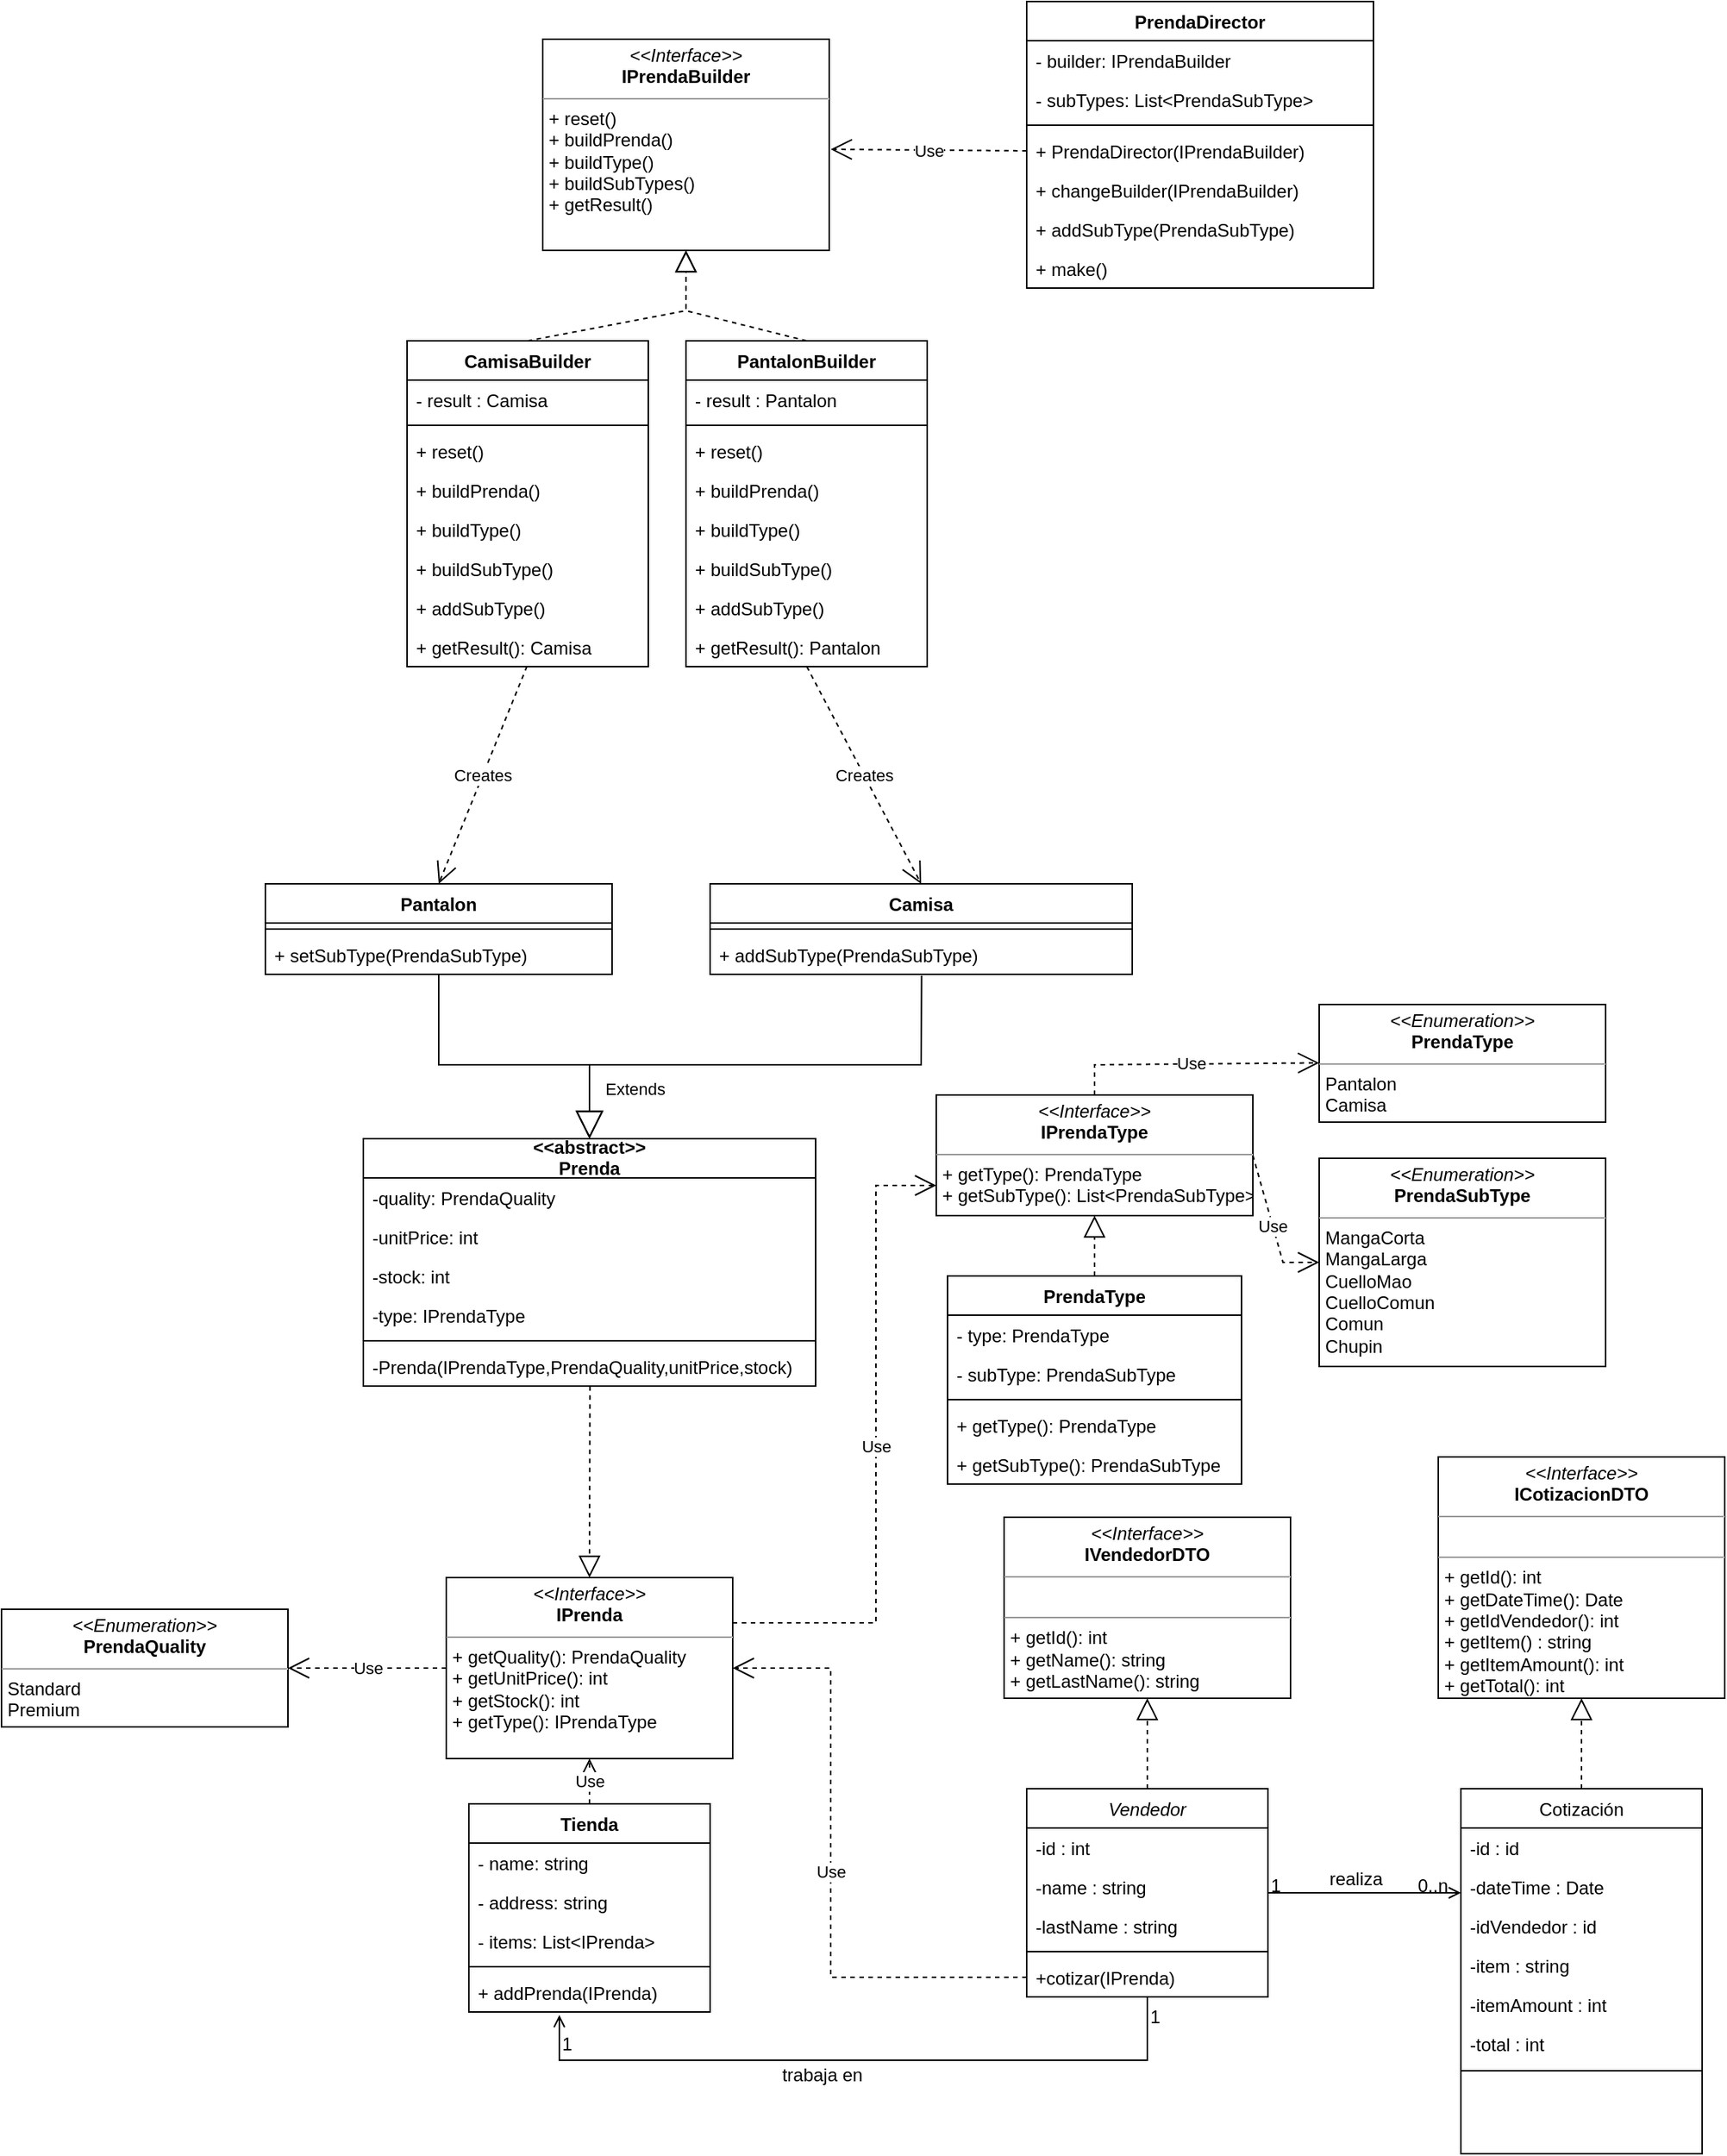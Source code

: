 <mxfile version="18.0.3" type="device"><diagram id="C5RBs43oDa-KdzZeNtuy" name="Page-1"><mxGraphModel dx="1808" dy="1655" grid="1" gridSize="10" guides="1" tooltips="1" connect="1" arrows="1" fold="1" page="1" pageScale="1" pageWidth="827" pageHeight="1169" math="0" shadow="0"><root><mxCell id="WIyWlLk6GJQsqaUBKTNV-0"/><mxCell id="WIyWlLk6GJQsqaUBKTNV-1" parent="WIyWlLk6GJQsqaUBKTNV-0"/><mxCell id="zkfFHV4jXpPFQw0GAbJ--0" value="Vendedor" style="swimlane;fontStyle=2;align=center;verticalAlign=top;childLayout=stackLayout;horizontal=1;startSize=26;horizontalStack=0;resizeParent=1;resizeLast=0;collapsible=1;marginBottom=0;rounded=0;shadow=0;strokeWidth=1;" parent="WIyWlLk6GJQsqaUBKTNV-1" vertex="1"><mxGeometry x="220" y="120" width="160" height="138" as="geometry"><mxRectangle x="230" y="140" width="160" height="26" as="alternateBounds"/></mxGeometry></mxCell><mxCell id="zkfFHV4jXpPFQw0GAbJ--3" value="-id : int" style="text;align=left;verticalAlign=top;spacingLeft=4;spacingRight=4;overflow=hidden;rotatable=0;points=[[0,0.5],[1,0.5]];portConstraint=eastwest;rounded=0;shadow=0;html=0;" parent="zkfFHV4jXpPFQw0GAbJ--0" vertex="1"><mxGeometry y="26" width="160" height="26" as="geometry"/></mxCell><mxCell id="zkfFHV4jXpPFQw0GAbJ--1" value="-name : string" style="text;align=left;verticalAlign=top;spacingLeft=4;spacingRight=4;overflow=hidden;rotatable=0;points=[[0,0.5],[1,0.5]];portConstraint=eastwest;" parent="zkfFHV4jXpPFQw0GAbJ--0" vertex="1"><mxGeometry y="52" width="160" height="26" as="geometry"/></mxCell><mxCell id="zkfFHV4jXpPFQw0GAbJ--2" value="-lastName : string" style="text;align=left;verticalAlign=top;spacingLeft=4;spacingRight=4;overflow=hidden;rotatable=0;points=[[0,0.5],[1,0.5]];portConstraint=eastwest;rounded=0;shadow=0;html=0;" parent="zkfFHV4jXpPFQw0GAbJ--0" vertex="1"><mxGeometry y="78" width="160" height="26" as="geometry"/></mxCell><mxCell id="zkfFHV4jXpPFQw0GAbJ--4" value="" style="line;html=1;strokeWidth=1;align=left;verticalAlign=middle;spacingTop=-1;spacingLeft=3;spacingRight=3;rotatable=0;labelPosition=right;points=[];portConstraint=eastwest;" parent="zkfFHV4jXpPFQw0GAbJ--0" vertex="1"><mxGeometry y="104" width="160" height="8" as="geometry"/></mxCell><mxCell id="zkfFHV4jXpPFQw0GAbJ--5" value="+cotizar(IPrenda)" style="text;align=left;verticalAlign=top;spacingLeft=4;spacingRight=4;overflow=hidden;rotatable=0;points=[[0,0.5],[1,0.5]];portConstraint=eastwest;" parent="zkfFHV4jXpPFQw0GAbJ--0" vertex="1"><mxGeometry y="112" width="160" height="26" as="geometry"/></mxCell><mxCell id="zkfFHV4jXpPFQw0GAbJ--17" value="Cotización" style="swimlane;fontStyle=0;align=center;verticalAlign=top;childLayout=stackLayout;horizontal=1;startSize=26;horizontalStack=0;resizeParent=1;resizeLast=0;collapsible=1;marginBottom=0;rounded=0;shadow=0;strokeWidth=1;" parent="WIyWlLk6GJQsqaUBKTNV-1" vertex="1"><mxGeometry x="508" y="120" width="160" height="242" as="geometry"><mxRectangle x="550" y="140" width="160" height="26" as="alternateBounds"/></mxGeometry></mxCell><mxCell id="zkfFHV4jXpPFQw0GAbJ--18" value="-id : id" style="text;align=left;verticalAlign=top;spacingLeft=4;spacingRight=4;overflow=hidden;rotatable=0;points=[[0,0.5],[1,0.5]];portConstraint=eastwest;" parent="zkfFHV4jXpPFQw0GAbJ--17" vertex="1"><mxGeometry y="26" width="160" height="26" as="geometry"/></mxCell><mxCell id="zkfFHV4jXpPFQw0GAbJ--19" value="-dateTime : Date" style="text;align=left;verticalAlign=top;spacingLeft=4;spacingRight=4;overflow=hidden;rotatable=0;points=[[0,0.5],[1,0.5]];portConstraint=eastwest;rounded=0;shadow=0;html=0;" parent="zkfFHV4jXpPFQw0GAbJ--17" vertex="1"><mxGeometry y="52" width="160" height="26" as="geometry"/></mxCell><mxCell id="zkfFHV4jXpPFQw0GAbJ--20" value="-idVendedor : id" style="text;align=left;verticalAlign=top;spacingLeft=4;spacingRight=4;overflow=hidden;rotatable=0;points=[[0,0.5],[1,0.5]];portConstraint=eastwest;rounded=0;shadow=0;html=0;" parent="zkfFHV4jXpPFQw0GAbJ--17" vertex="1"><mxGeometry y="78" width="160" height="26" as="geometry"/></mxCell><mxCell id="zkfFHV4jXpPFQw0GAbJ--21" value="-item : string" style="text;align=left;verticalAlign=top;spacingLeft=4;spacingRight=4;overflow=hidden;rotatable=0;points=[[0,0.5],[1,0.5]];portConstraint=eastwest;rounded=0;shadow=0;html=0;" parent="zkfFHV4jXpPFQw0GAbJ--17" vertex="1"><mxGeometry y="104" width="160" height="26" as="geometry"/></mxCell><mxCell id="zkfFHV4jXpPFQw0GAbJ--22" value="-itemAmount : int" style="text;align=left;verticalAlign=top;spacingLeft=4;spacingRight=4;overflow=hidden;rotatable=0;points=[[0,0.5],[1,0.5]];portConstraint=eastwest;rounded=0;shadow=0;html=0;" parent="zkfFHV4jXpPFQw0GAbJ--17" vertex="1"><mxGeometry y="130" width="160" height="26" as="geometry"/></mxCell><mxCell id="zkfFHV4jXpPFQw0GAbJ--24" value="-total : int" style="text;align=left;verticalAlign=top;spacingLeft=4;spacingRight=4;overflow=hidden;rotatable=0;points=[[0,0.5],[1,0.5]];portConstraint=eastwest;" parent="zkfFHV4jXpPFQw0GAbJ--17" vertex="1"><mxGeometry y="156" width="160" height="26" as="geometry"/></mxCell><mxCell id="zkfFHV4jXpPFQw0GAbJ--23" value="" style="line;html=1;strokeWidth=1;align=left;verticalAlign=middle;spacingTop=-1;spacingLeft=3;spacingRight=3;rotatable=0;labelPosition=right;points=[];portConstraint=eastwest;" parent="zkfFHV4jXpPFQw0GAbJ--17" vertex="1"><mxGeometry y="182" width="160" height="10" as="geometry"/></mxCell><mxCell id="zkfFHV4jXpPFQw0GAbJ--26" value="" style="endArrow=open;shadow=0;strokeWidth=1;rounded=0;endFill=1;edgeStyle=elbowEdgeStyle;elbow=vertical;" parent="WIyWlLk6GJQsqaUBKTNV-1" source="zkfFHV4jXpPFQw0GAbJ--0" target="zkfFHV4jXpPFQw0GAbJ--17" edge="1"><mxGeometry x="0.5" y="41" relative="1" as="geometry"><mxPoint x="380" y="192" as="sourcePoint"/><mxPoint x="540" y="192" as="targetPoint"/><mxPoint x="-40" y="32" as="offset"/></mxGeometry></mxCell><mxCell id="zkfFHV4jXpPFQw0GAbJ--27" value="1" style="resizable=0;align=left;verticalAlign=bottom;labelBackgroundColor=none;fontSize=12;" parent="zkfFHV4jXpPFQw0GAbJ--26" connectable="0" vertex="1"><mxGeometry x="-1" relative="1" as="geometry"><mxPoint y="4" as="offset"/></mxGeometry></mxCell><mxCell id="zkfFHV4jXpPFQw0GAbJ--28" value="0..n" style="resizable=0;align=right;verticalAlign=bottom;labelBackgroundColor=none;fontSize=12;" parent="zkfFHV4jXpPFQw0GAbJ--26" connectable="0" vertex="1"><mxGeometry x="1" relative="1" as="geometry"><mxPoint x="-7" y="4" as="offset"/></mxGeometry></mxCell><mxCell id="zkfFHV4jXpPFQw0GAbJ--29" value="realiza" style="text;html=1;resizable=0;points=[];;align=center;verticalAlign=middle;labelBackgroundColor=none;rounded=0;shadow=0;strokeWidth=1;fontSize=12;" parent="zkfFHV4jXpPFQw0GAbJ--26" vertex="1" connectable="0"><mxGeometry x="0.5" y="49" relative="1" as="geometry"><mxPoint x="-38" y="40" as="offset"/></mxGeometry></mxCell><mxCell id="am-VeJPphxXg2skzdedq-2" value="" style="endArrow=block;dashed=1;endFill=0;endSize=12;html=1;rounded=0;entryX=0.5;entryY=1;entryDx=0;entryDy=0;exitX=0.5;exitY=0;exitDx=0;exitDy=0;" edge="1" parent="WIyWlLk6GJQsqaUBKTNV-1" source="zkfFHV4jXpPFQw0GAbJ--0" target="am-VeJPphxXg2skzdedq-4"><mxGeometry width="160" relative="1" as="geometry"><mxPoint x="340" y="150" as="sourcePoint"/><mxPoint x="300" y="60" as="targetPoint"/></mxGeometry></mxCell><mxCell id="am-VeJPphxXg2skzdedq-3" value="" style="endArrow=block;dashed=1;endFill=0;endSize=12;html=1;rounded=0;exitX=0.5;exitY=0;exitDx=0;exitDy=0;entryX=0.5;entryY=1;entryDx=0;entryDy=0;" edge="1" parent="WIyWlLk6GJQsqaUBKTNV-1" source="zkfFHV4jXpPFQw0GAbJ--17" target="am-VeJPphxXg2skzdedq-5"><mxGeometry width="160" relative="1" as="geometry"><mxPoint x="587.71" y="120" as="sourcePoint"/><mxPoint x="588" y="60" as="targetPoint"/></mxGeometry></mxCell><mxCell id="am-VeJPphxXg2skzdedq-4" value="&lt;p style=&quot;margin:0px;margin-top:4px;text-align:center;&quot;&gt;&lt;i&gt;&amp;lt;&amp;lt;Interface&amp;gt;&amp;gt;&lt;/i&gt;&lt;br&gt;&lt;b&gt;IVendedorDTO&lt;/b&gt;&lt;/p&gt;&lt;hr size=&quot;1&quot;&gt;&lt;p style=&quot;margin:0px;margin-left:4px;&quot;&gt;&lt;br&gt;&lt;/p&gt;&lt;hr size=&quot;1&quot;&gt;&lt;p style=&quot;margin:0px;margin-left:4px;&quot;&gt;+ getId(): int&lt;/p&gt;&lt;p style=&quot;margin:0px;margin-left:4px;&quot;&gt;+ getName(): string&lt;/p&gt;&lt;p style=&quot;margin:0px;margin-left:4px;&quot;&gt;+ getLastName(): string&lt;/p&gt;" style="verticalAlign=top;align=left;overflow=fill;fontSize=12;fontFamily=Helvetica;html=1;" vertex="1" parent="WIyWlLk6GJQsqaUBKTNV-1"><mxGeometry x="205" y="-60" width="190" height="120" as="geometry"/></mxCell><mxCell id="am-VeJPphxXg2skzdedq-5" value="&lt;p style=&quot;margin:0px;margin-top:4px;text-align:center;&quot;&gt;&lt;i&gt;&amp;lt;&amp;lt;Interface&amp;gt;&amp;gt;&lt;/i&gt;&lt;br&gt;&lt;b&gt;ICotizacionDTO&lt;/b&gt;&lt;/p&gt;&lt;hr size=&quot;1&quot;&gt;&lt;p style=&quot;margin:0px;margin-left:4px;&quot;&gt;&lt;br&gt;&lt;/p&gt;&lt;hr size=&quot;1&quot;&gt;&lt;p style=&quot;margin:0px;margin-left:4px;&quot;&gt;+ getId(): int&lt;/p&gt;&lt;p style=&quot;margin:0px;margin-left:4px;&quot;&gt;+ getDateTime(): Date&lt;/p&gt;&lt;p style=&quot;margin:0px;margin-left:4px;&quot;&gt;+ getIdVendedor(): int&lt;/p&gt;&lt;p style=&quot;margin:0px;margin-left:4px;&quot;&gt;+ getItem() : string&lt;/p&gt;&lt;p style=&quot;margin:0px;margin-left:4px;&quot;&gt;+ getItemAmount(): int&lt;/p&gt;&lt;p style=&quot;margin:0px;margin-left:4px;&quot;&gt;+ getTotal(): int&lt;/p&gt;" style="verticalAlign=top;align=left;overflow=fill;fontSize=12;fontFamily=Helvetica;html=1;" vertex="1" parent="WIyWlLk6GJQsqaUBKTNV-1"><mxGeometry x="493" y="-100" width="190" height="160" as="geometry"/></mxCell><mxCell id="am-VeJPphxXg2skzdedq-8" value="" style="endArrow=open;shadow=0;strokeWidth=1;rounded=0;endFill=1;edgeStyle=elbowEdgeStyle;elbow=vertical;exitX=0.5;exitY=1;exitDx=0;exitDy=0;entryX=0.375;entryY=1.077;entryDx=0;entryDy=0;entryPerimeter=0;" edge="1" parent="WIyWlLk6GJQsqaUBKTNV-1" target="am-VeJPphxXg2skzdedq-155"><mxGeometry x="0.5" y="41" relative="1" as="geometry"><mxPoint x="300" y="258.0" as="sourcePoint"/><mxPoint x="-90" y="290" as="targetPoint"/><mxPoint x="-40" y="32" as="offset"/><Array as="points"><mxPoint x="-74" y="300"/><mxPoint x="-50" y="310"/><mxPoint x="140" y="290"/><mxPoint x="50" y="260"/><mxPoint x="160" y="280"/><mxPoint x="140" y="270"/><mxPoint x="70" y="185"/><mxPoint x="140" y="180"/></Array></mxGeometry></mxCell><mxCell id="am-VeJPphxXg2skzdedq-9" value="1" style="resizable=0;align=left;verticalAlign=bottom;labelBackgroundColor=none;fontSize=12;" connectable="0" vertex="1" parent="am-VeJPphxXg2skzdedq-8"><mxGeometry x="-1" relative="1" as="geometry"><mxPoint y="22" as="offset"/></mxGeometry></mxCell><mxCell id="am-VeJPphxXg2skzdedq-10" value="1" style="resizable=0;align=right;verticalAlign=bottom;labelBackgroundColor=none;fontSize=12;" connectable="0" vertex="1" parent="am-VeJPphxXg2skzdedq-8"><mxGeometry x="1" relative="1" as="geometry"><mxPoint x="10" y="28" as="offset"/></mxGeometry></mxCell><mxCell id="am-VeJPphxXg2skzdedq-11" value="trabaja en" style="text;html=1;resizable=0;points=[];;align=center;verticalAlign=middle;labelBackgroundColor=none;rounded=0;shadow=0;strokeWidth=1;fontSize=12;" vertex="1" connectable="0" parent="am-VeJPphxXg2skzdedq-8"><mxGeometry x="0.5" y="49" relative="1" as="geometry"><mxPoint x="88" y="-39" as="offset"/></mxGeometry></mxCell><mxCell id="am-VeJPphxXg2skzdedq-12" value="Use" style="endArrow=open;endSize=12;dashed=1;html=1;rounded=0;exitX=0.5;exitY=0;exitDx=0;exitDy=0;entryX=0.5;entryY=1;entryDx=0;entryDy=0;" edge="1" parent="WIyWlLk6GJQsqaUBKTNV-1" target="am-VeJPphxXg2skzdedq-24"><mxGeometry width="160" relative="1" as="geometry"><mxPoint x="-70" y="130" as="sourcePoint"/><mxPoint x="-70" y="40" as="targetPoint"/></mxGeometry></mxCell><mxCell id="am-VeJPphxXg2skzdedq-22" value="&lt;p style=&quot;margin:0px;margin-top:4px;text-align:center;&quot;&gt;&lt;i&gt;&amp;lt;&amp;lt;Enumeration&amp;gt;&amp;gt;&lt;/i&gt;&lt;br&gt;&lt;b&gt;PrendaQuality&lt;/b&gt;&lt;/p&gt;&lt;hr size=&quot;1&quot;&gt;&lt;p style=&quot;margin:0px;margin-left:4px;&quot;&gt;Standard&lt;/p&gt;&lt;p style=&quot;margin:0px;margin-left:4px;&quot;&gt;Premium&lt;/p&gt;" style="verticalAlign=top;align=left;overflow=fill;fontSize=12;fontFamily=Helvetica;html=1;" vertex="1" parent="WIyWlLk6GJQsqaUBKTNV-1"><mxGeometry x="-460" y="1" width="190" height="78" as="geometry"/></mxCell><mxCell id="am-VeJPphxXg2skzdedq-23" value="Use" style="endArrow=open;endSize=12;dashed=1;html=1;rounded=0;entryX=1;entryY=0.5;entryDx=0;entryDy=0;exitX=0;exitY=0.5;exitDx=0;exitDy=0;" edge="1" parent="WIyWlLk6GJQsqaUBKTNV-1" source="am-VeJPphxXg2skzdedq-24" target="am-VeJPphxXg2skzdedq-22"><mxGeometry width="160" relative="1" as="geometry"><mxPoint x="-310" y="100" as="sourcePoint"/><mxPoint x="-150" y="100" as="targetPoint"/></mxGeometry></mxCell><mxCell id="am-VeJPphxXg2skzdedq-24" value="&lt;p style=&quot;margin:0px;margin-top:4px;text-align:center;&quot;&gt;&lt;i&gt;&amp;lt;&amp;lt;Interface&amp;gt;&amp;gt;&lt;/i&gt;&lt;br&gt;&lt;b&gt;IPrenda&lt;/b&gt;&lt;/p&gt;&lt;hr size=&quot;1&quot;&gt;&lt;p style=&quot;margin:0px;margin-left:4px;&quot;&gt;&lt;/p&gt;&lt;p style=&quot;margin:0px;margin-left:4px;&quot;&gt;+ getQuality(): PrendaQuality&lt;/p&gt;&lt;p style=&quot;margin:0px;margin-left:4px;&quot;&gt;+ getUnitPrice(): int&lt;/p&gt;&lt;p style=&quot;margin:0px;margin-left:4px;&quot;&gt;+ getStock(): int&lt;/p&gt;&lt;p style=&quot;margin:0px;margin-left:4px;&quot;&gt;+ getType(): IPrendaType&lt;/p&gt;" style="verticalAlign=top;align=left;overflow=fill;fontSize=12;fontFamily=Helvetica;html=1;" vertex="1" parent="WIyWlLk6GJQsqaUBKTNV-1"><mxGeometry x="-165" y="-20" width="190" height="120" as="geometry"/></mxCell><mxCell id="am-VeJPphxXg2skzdedq-26" value="" style="endArrow=block;dashed=1;endFill=0;endSize=12;html=1;rounded=0;exitX=0.501;exitY=1.005;exitDx=0;exitDy=0;exitPerimeter=0;entryX=0.5;entryY=0;entryDx=0;entryDy=0;" edge="1" parent="WIyWlLk6GJQsqaUBKTNV-1" source="am-VeJPphxXg2skzdedq-64" target="am-VeJPphxXg2skzdedq-24"><mxGeometry width="160" relative="1" as="geometry"><mxPoint x="-69.58" y="-147" as="sourcePoint"/><mxPoint x="220" y="20" as="targetPoint"/></mxGeometry></mxCell><mxCell id="am-VeJPphxXg2skzdedq-29" value="Use" style="endArrow=open;endSize=12;dashed=1;html=1;rounded=0;entryX=0;entryY=0.75;entryDx=0;entryDy=0;exitX=1;exitY=0.25;exitDx=0;exitDy=0;" edge="1" parent="WIyWlLk6GJQsqaUBKTNV-1" source="am-VeJPphxXg2skzdedq-24" target="am-VeJPphxXg2skzdedq-30"><mxGeometry width="160" relative="1" as="geometry"><mxPoint x="1.12" y="-207.432" as="sourcePoint"/><mxPoint x="160" y="-180" as="targetPoint"/><Array as="points"><mxPoint x="120" y="10"/><mxPoint x="120" y="-280"/></Array></mxGeometry></mxCell><mxCell id="am-VeJPphxXg2skzdedq-30" value="&lt;p style=&quot;margin:0px;margin-top:4px;text-align:center;&quot;&gt;&lt;i&gt;&amp;lt;&amp;lt;Interface&amp;gt;&amp;gt;&lt;/i&gt;&lt;br&gt;&lt;b&gt;IPrendaType&lt;/b&gt;&lt;/p&gt;&lt;hr size=&quot;1&quot;&gt;&lt;p style=&quot;margin:0px;margin-left:4px;&quot;&gt;&lt;span style=&quot;background-color: initial;&quot;&gt;+ getType(): PrendaType&lt;/span&gt;&lt;br&gt;&lt;/p&gt;&lt;p style=&quot;margin:0px;margin-left:4px;&quot;&gt;+ getSubType(): List&amp;lt;PrendaSubType&amp;gt;&lt;/p&gt;" style="verticalAlign=top;align=left;overflow=fill;fontSize=12;fontFamily=Helvetica;html=1;" vertex="1" parent="WIyWlLk6GJQsqaUBKTNV-1"><mxGeometry x="160" y="-340" width="210" height="80" as="geometry"/></mxCell><mxCell id="am-VeJPphxXg2skzdedq-31" value="&lt;p style=&quot;margin:0px;margin-top:4px;text-align:center;&quot;&gt;&lt;i&gt;&amp;lt;&amp;lt;Enumeration&amp;gt;&amp;gt;&lt;/i&gt;&lt;br&gt;&lt;b&gt;PrendaType&lt;/b&gt;&lt;/p&gt;&lt;hr size=&quot;1&quot;&gt;&lt;p style=&quot;margin:0px;margin-left:4px;&quot;&gt;Pantalon&lt;/p&gt;&lt;p style=&quot;margin:0px;margin-left:4px;&quot;&gt;Camisa&lt;/p&gt;" style="verticalAlign=top;align=left;overflow=fill;fontSize=12;fontFamily=Helvetica;html=1;" vertex="1" parent="WIyWlLk6GJQsqaUBKTNV-1"><mxGeometry x="414" y="-400" width="190" height="78" as="geometry"/></mxCell><mxCell id="am-VeJPphxXg2skzdedq-32" value="&lt;p style=&quot;margin:0px;margin-top:4px;text-align:center;&quot;&gt;&lt;i&gt;&amp;lt;&amp;lt;Enumeration&amp;gt;&amp;gt;&lt;/i&gt;&lt;br&gt;&lt;b&gt;PrendaSubType&lt;/b&gt;&lt;/p&gt;&lt;hr size=&quot;1&quot;&gt;&lt;p style=&quot;margin:0px;margin-left:4px;&quot;&gt;MangaCorta&lt;/p&gt;&lt;p style=&quot;margin:0px;margin-left:4px;&quot;&gt;MangaLarga&lt;/p&gt;&lt;p style=&quot;margin:0px;margin-left:4px;&quot;&gt;CuelloMao&lt;/p&gt;&lt;p style=&quot;margin:0px;margin-left:4px;&quot;&gt;CuelloComun&lt;/p&gt;&lt;p style=&quot;margin:0px;margin-left:4px;&quot;&gt;Comun&lt;/p&gt;&lt;p style=&quot;margin:0px;margin-left:4px;&quot;&gt;Chupin&lt;/p&gt;" style="verticalAlign=top;align=left;overflow=fill;fontSize=12;fontFamily=Helvetica;html=1;" vertex="1" parent="WIyWlLk6GJQsqaUBKTNV-1"><mxGeometry x="414" y="-298" width="190" height="138" as="geometry"/></mxCell><mxCell id="am-VeJPphxXg2skzdedq-33" value="Use" style="endArrow=open;endSize=12;dashed=1;html=1;rounded=0;entryX=0;entryY=0.75;entryDx=0;entryDy=0;exitX=0.5;exitY=0;exitDx=0;exitDy=0;" edge="1" parent="WIyWlLk6GJQsqaUBKTNV-1" source="am-VeJPphxXg2skzdedq-30"><mxGeometry width="160" relative="1" as="geometry"><mxPoint x="244" y="-361.29" as="sourcePoint"/><mxPoint x="414" y="-361.29" as="targetPoint"/><Array as="points"><mxPoint x="265" y="-360"/></Array></mxGeometry></mxCell><mxCell id="am-VeJPphxXg2skzdedq-34" value="Use" style="endArrow=open;endSize=12;dashed=1;html=1;rounded=0;entryX=0;entryY=0.5;entryDx=0;entryDy=0;exitX=1;exitY=0.5;exitDx=0;exitDy=0;" edge="1" parent="WIyWlLk6GJQsqaUBKTNV-1" source="am-VeJPphxXg2skzdedq-30" target="am-VeJPphxXg2skzdedq-32"><mxGeometry width="160" relative="1" as="geometry"><mxPoint x="160" y="-120" as="sourcePoint"/><mxPoint x="330" y="-120" as="targetPoint"/><Array as="points"><mxPoint x="390" y="-229"/></Array></mxGeometry></mxCell><mxCell id="am-VeJPphxXg2skzdedq-43" value="Camisa" style="swimlane;fontStyle=1;align=center;verticalAlign=top;childLayout=stackLayout;horizontal=1;startSize=26;horizontalStack=0;resizeParent=1;resizeParentMax=0;resizeLast=0;collapsible=1;marginBottom=0;" vertex="1" parent="WIyWlLk6GJQsqaUBKTNV-1"><mxGeometry x="10" y="-480" width="280" height="60" as="geometry"/></mxCell><mxCell id="am-VeJPphxXg2skzdedq-45" value="" style="line;strokeWidth=1;fillColor=none;align=left;verticalAlign=middle;spacingTop=-1;spacingLeft=3;spacingRight=3;rotatable=0;labelPosition=right;points=[];portConstraint=eastwest;" vertex="1" parent="am-VeJPphxXg2skzdedq-43"><mxGeometry y="26" width="280" height="8" as="geometry"/></mxCell><mxCell id="am-VeJPphxXg2skzdedq-137" value="+ addSubType(PrendaSubType)" style="text;strokeColor=none;fillColor=none;align=left;verticalAlign=top;spacingLeft=4;spacingRight=4;overflow=hidden;rotatable=0;points=[[0,0.5],[1,0.5]];portConstraint=eastwest;" vertex="1" parent="am-VeJPphxXg2skzdedq-43"><mxGeometry y="34" width="280" height="26" as="geometry"/></mxCell><mxCell id="am-VeJPphxXg2skzdedq-51" value="Pantalon" style="swimlane;fontStyle=1;align=center;verticalAlign=top;childLayout=stackLayout;horizontal=1;startSize=26;horizontalStack=0;resizeParent=1;resizeParentMax=0;resizeLast=0;collapsible=1;marginBottom=0;" vertex="1" parent="WIyWlLk6GJQsqaUBKTNV-1"><mxGeometry x="-285" y="-480" width="230" height="60" as="geometry"/></mxCell><mxCell id="am-VeJPphxXg2skzdedq-54" value="" style="line;strokeWidth=1;fillColor=none;align=left;verticalAlign=middle;spacingTop=-1;spacingLeft=3;spacingRight=3;rotatable=0;labelPosition=right;points=[];portConstraint=eastwest;" vertex="1" parent="am-VeJPphxXg2skzdedq-51"><mxGeometry y="26" width="230" height="8" as="geometry"/></mxCell><mxCell id="am-VeJPphxXg2skzdedq-135" value="+ setSubType(PrendaSubType)" style="text;strokeColor=none;fillColor=none;align=left;verticalAlign=top;spacingLeft=4;spacingRight=4;overflow=hidden;rotatable=0;points=[[0,0.5],[1,0.5]];portConstraint=eastwest;" vertex="1" parent="am-VeJPphxXg2skzdedq-51"><mxGeometry y="34" width="230" height="26" as="geometry"/></mxCell><mxCell id="am-VeJPphxXg2skzdedq-61" value="&lt;&lt;abstract&gt;&gt;&#10;Prenda" style="swimlane;fontStyle=1;align=center;verticalAlign=top;childLayout=stackLayout;horizontal=1;startSize=26;horizontalStack=0;resizeParent=1;resizeParentMax=0;resizeLast=0;collapsible=1;marginBottom=0;whiteSpace=wrap;spacingTop=-8;" vertex="1" parent="WIyWlLk6GJQsqaUBKTNV-1"><mxGeometry x="-220" y="-311" width="300" height="164" as="geometry"/></mxCell><mxCell id="am-VeJPphxXg2skzdedq-67" value="-quality: PrendaQuality" style="text;strokeColor=none;fillColor=none;align=left;verticalAlign=top;spacingLeft=4;spacingRight=4;overflow=hidden;rotatable=0;points=[[0,0.5],[1,0.5]];portConstraint=eastwest;" vertex="1" parent="am-VeJPphxXg2skzdedq-61"><mxGeometry y="26" width="300" height="26" as="geometry"/></mxCell><mxCell id="am-VeJPphxXg2skzdedq-66" value="-unitPrice: int" style="text;strokeColor=none;fillColor=none;align=left;verticalAlign=top;spacingLeft=4;spacingRight=4;overflow=hidden;rotatable=0;points=[[0,0.5],[1,0.5]];portConstraint=eastwest;" vertex="1" parent="am-VeJPphxXg2skzdedq-61"><mxGeometry y="52" width="300" height="26" as="geometry"/></mxCell><mxCell id="am-VeJPphxXg2skzdedq-65" value="-stock: int" style="text;strokeColor=none;fillColor=none;align=left;verticalAlign=top;spacingLeft=4;spacingRight=4;overflow=hidden;rotatable=0;points=[[0,0.5],[1,0.5]];portConstraint=eastwest;" vertex="1" parent="am-VeJPphxXg2skzdedq-61"><mxGeometry y="78" width="300" height="26" as="geometry"/></mxCell><mxCell id="am-VeJPphxXg2skzdedq-86" value="-type: IPrendaType" style="text;strokeColor=none;fillColor=none;align=left;verticalAlign=top;spacingLeft=4;spacingRight=4;overflow=hidden;rotatable=0;points=[[0,0.5],[1,0.5]];portConstraint=eastwest;" vertex="1" parent="am-VeJPphxXg2skzdedq-61"><mxGeometry y="104" width="300" height="26" as="geometry"/></mxCell><mxCell id="am-VeJPphxXg2skzdedq-63" value="" style="line;strokeWidth=1;fillColor=none;align=left;verticalAlign=middle;spacingTop=-1;spacingLeft=3;spacingRight=3;rotatable=0;labelPosition=right;points=[];portConstraint=eastwest;" vertex="1" parent="am-VeJPphxXg2skzdedq-61"><mxGeometry y="130" width="300" height="8" as="geometry"/></mxCell><mxCell id="am-VeJPphxXg2skzdedq-64" value="-Prenda(IPrendaType,PrendaQuality,unitPrice,stock)" style="text;strokeColor=none;fillColor=none;align=left;verticalAlign=top;spacingLeft=4;spacingRight=4;overflow=hidden;rotatable=0;points=[[0,0.5],[1,0.5]];portConstraint=eastwest;" vertex="1" parent="am-VeJPphxXg2skzdedq-61"><mxGeometry y="138" width="300" height="26" as="geometry"/></mxCell><mxCell id="am-VeJPphxXg2skzdedq-87" value="Extends" style="endArrow=block;endSize=16;endFill=0;html=1;rounded=0;entryX=0.5;entryY=0;entryDx=0;entryDy=0;" edge="1" parent="WIyWlLk6GJQsqaUBKTNV-1" source="am-VeJPphxXg2skzdedq-135" target="am-VeJPphxXg2skzdedq-61"><mxGeometry x="0.683" y="30" width="160" relative="1" as="geometry"><mxPoint x="-169.08" y="-368.286" as="sourcePoint"/><mxPoint x="10" y="-320" as="targetPoint"/><Array as="points"><mxPoint x="-170" y="-360"/><mxPoint x="-70" y="-360"/></Array><mxPoint as="offset"/></mxGeometry></mxCell><mxCell id="am-VeJPphxXg2skzdedq-106" value="&lt;p style=&quot;margin:0px;margin-top:4px;text-align:center;&quot;&gt;&lt;i&gt;&amp;lt;&amp;lt;Interface&amp;gt;&amp;gt;&lt;/i&gt;&lt;br&gt;&lt;b&gt;IPrendaBuilder&lt;/b&gt;&lt;/p&gt;&lt;hr size=&quot;1&quot;&gt;&lt;p style=&quot;margin:0px;margin-left:4px;&quot;&gt;+ reset()&lt;/p&gt;&lt;p style=&quot;margin:0px;margin-left:4px;&quot;&gt;+ buildPrenda()&lt;br&gt;+ buildType()&lt;/p&gt;&lt;p style=&quot;margin:0px;margin-left:4px;&quot;&gt;+ buildSubTypes()&lt;/p&gt;&lt;p style=&quot;margin:0px;margin-left:4px;&quot;&gt;+ getResult()&lt;/p&gt;" style="verticalAlign=top;align=left;overflow=fill;fontSize=12;fontFamily=Helvetica;html=1;" vertex="1" parent="WIyWlLk6GJQsqaUBKTNV-1"><mxGeometry x="-101" y="-1040" width="190" height="140" as="geometry"/></mxCell><mxCell id="am-VeJPphxXg2skzdedq-111" value="CamisaBuilder" style="swimlane;fontStyle=1;align=center;verticalAlign=top;childLayout=stackLayout;horizontal=1;startSize=26;horizontalStack=0;resizeParent=1;resizeParentMax=0;resizeLast=0;collapsible=1;marginBottom=0;" vertex="1" parent="WIyWlLk6GJQsqaUBKTNV-1"><mxGeometry x="-191" y="-840" width="160" height="216" as="geometry"/></mxCell><mxCell id="am-VeJPphxXg2skzdedq-112" value="- result : Camisa" style="text;strokeColor=none;fillColor=none;align=left;verticalAlign=top;spacingLeft=4;spacingRight=4;overflow=hidden;rotatable=0;points=[[0,0.5],[1,0.5]];portConstraint=eastwest;" vertex="1" parent="am-VeJPphxXg2skzdedq-111"><mxGeometry y="26" width="160" height="26" as="geometry"/></mxCell><mxCell id="am-VeJPphxXg2skzdedq-113" value="" style="line;strokeWidth=1;fillColor=none;align=left;verticalAlign=middle;spacingTop=-1;spacingLeft=3;spacingRight=3;rotatable=0;labelPosition=right;points=[];portConstraint=eastwest;" vertex="1" parent="am-VeJPphxXg2skzdedq-111"><mxGeometry y="52" width="160" height="8" as="geometry"/></mxCell><mxCell id="am-VeJPphxXg2skzdedq-114" value="+ reset()" style="text;strokeColor=none;fillColor=none;align=left;verticalAlign=top;spacingLeft=4;spacingRight=4;overflow=hidden;rotatable=0;points=[[0,0.5],[1,0.5]];portConstraint=eastwest;" vertex="1" parent="am-VeJPphxXg2skzdedq-111"><mxGeometry y="60" width="160" height="26" as="geometry"/></mxCell><mxCell id="am-VeJPphxXg2skzdedq-120" value="+ buildPrenda()" style="text;strokeColor=none;fillColor=none;align=left;verticalAlign=top;spacingLeft=4;spacingRight=4;overflow=hidden;rotatable=0;points=[[0,0.5],[1,0.5]];portConstraint=eastwest;" vertex="1" parent="am-VeJPphxXg2skzdedq-111"><mxGeometry y="86" width="160" height="26" as="geometry"/></mxCell><mxCell id="am-VeJPphxXg2skzdedq-119" value="+ buildType()" style="text;strokeColor=none;fillColor=none;align=left;verticalAlign=top;spacingLeft=4;spacingRight=4;overflow=hidden;rotatable=0;points=[[0,0.5],[1,0.5]];portConstraint=eastwest;" vertex="1" parent="am-VeJPphxXg2skzdedq-111"><mxGeometry y="112" width="160" height="26" as="geometry"/></mxCell><mxCell id="am-VeJPphxXg2skzdedq-118" value="+ buildSubType()" style="text;strokeColor=none;fillColor=none;align=left;verticalAlign=top;spacingLeft=4;spacingRight=4;overflow=hidden;rotatable=0;points=[[0,0.5],[1,0.5]];portConstraint=eastwest;" vertex="1" parent="am-VeJPphxXg2skzdedq-111"><mxGeometry y="138" width="160" height="26" as="geometry"/></mxCell><mxCell id="am-VeJPphxXg2skzdedq-146" value="+ addSubType()" style="text;strokeColor=none;fillColor=none;align=left;verticalAlign=top;spacingLeft=4;spacingRight=4;overflow=hidden;rotatable=0;points=[[0,0.5],[1,0.5]];portConstraint=eastwest;" vertex="1" parent="am-VeJPphxXg2skzdedq-111"><mxGeometry y="164" width="160" height="26" as="geometry"/></mxCell><mxCell id="am-VeJPphxXg2skzdedq-117" value="+ getResult(): Camisa" style="text;strokeColor=none;fillColor=none;align=left;verticalAlign=top;spacingLeft=4;spacingRight=4;overflow=hidden;rotatable=0;points=[[0,0.5],[1,0.5]];portConstraint=eastwest;" vertex="1" parent="am-VeJPphxXg2skzdedq-111"><mxGeometry y="190" width="160" height="26" as="geometry"/></mxCell><mxCell id="am-VeJPphxXg2skzdedq-121" value="PantalonBuilder" style="swimlane;fontStyle=1;align=center;verticalAlign=top;childLayout=stackLayout;horizontal=1;startSize=26;horizontalStack=0;resizeParent=1;resizeParentMax=0;resizeLast=0;collapsible=1;marginBottom=0;" vertex="1" parent="WIyWlLk6GJQsqaUBKTNV-1"><mxGeometry x="-6" y="-840" width="160" height="216" as="geometry"/></mxCell><mxCell id="am-VeJPphxXg2skzdedq-122" value="- result : Pantalon" style="text;strokeColor=none;fillColor=none;align=left;verticalAlign=top;spacingLeft=4;spacingRight=4;overflow=hidden;rotatable=0;points=[[0,0.5],[1,0.5]];portConstraint=eastwest;" vertex="1" parent="am-VeJPphxXg2skzdedq-121"><mxGeometry y="26" width="160" height="26" as="geometry"/></mxCell><mxCell id="am-VeJPphxXg2skzdedq-123" value="" style="line;strokeWidth=1;fillColor=none;align=left;verticalAlign=middle;spacingTop=-1;spacingLeft=3;spacingRight=3;rotatable=0;labelPosition=right;points=[];portConstraint=eastwest;" vertex="1" parent="am-VeJPphxXg2skzdedq-121"><mxGeometry y="52" width="160" height="8" as="geometry"/></mxCell><mxCell id="am-VeJPphxXg2skzdedq-124" value="+ reset()" style="text;strokeColor=none;fillColor=none;align=left;verticalAlign=top;spacingLeft=4;spacingRight=4;overflow=hidden;rotatable=0;points=[[0,0.5],[1,0.5]];portConstraint=eastwest;" vertex="1" parent="am-VeJPphxXg2skzdedq-121"><mxGeometry y="60" width="160" height="26" as="geometry"/></mxCell><mxCell id="am-VeJPphxXg2skzdedq-125" value="+ buildPrenda()" style="text;strokeColor=none;fillColor=none;align=left;verticalAlign=top;spacingLeft=4;spacingRight=4;overflow=hidden;rotatable=0;points=[[0,0.5],[1,0.5]];portConstraint=eastwest;" vertex="1" parent="am-VeJPphxXg2skzdedq-121"><mxGeometry y="86" width="160" height="26" as="geometry"/></mxCell><mxCell id="am-VeJPphxXg2skzdedq-126" value="+ buildType()" style="text;strokeColor=none;fillColor=none;align=left;verticalAlign=top;spacingLeft=4;spacingRight=4;overflow=hidden;rotatable=0;points=[[0,0.5],[1,0.5]];portConstraint=eastwest;" vertex="1" parent="am-VeJPphxXg2skzdedq-121"><mxGeometry y="112" width="160" height="26" as="geometry"/></mxCell><mxCell id="am-VeJPphxXg2skzdedq-127" value="+ buildSubType()" style="text;strokeColor=none;fillColor=none;align=left;verticalAlign=top;spacingLeft=4;spacingRight=4;overflow=hidden;rotatable=0;points=[[0,0.5],[1,0.5]];portConstraint=eastwest;" vertex="1" parent="am-VeJPphxXg2skzdedq-121"><mxGeometry y="138" width="160" height="26" as="geometry"/></mxCell><mxCell id="am-VeJPphxXg2skzdedq-147" value="+ addSubType()" style="text;strokeColor=none;fillColor=none;align=left;verticalAlign=top;spacingLeft=4;spacingRight=4;overflow=hidden;rotatable=0;points=[[0,0.5],[1,0.5]];portConstraint=eastwest;" vertex="1" parent="am-VeJPphxXg2skzdedq-121"><mxGeometry y="164" width="160" height="26" as="geometry"/></mxCell><mxCell id="am-VeJPphxXg2skzdedq-128" value="+ getResult(): Pantalon" style="text;strokeColor=none;fillColor=none;align=left;verticalAlign=top;spacingLeft=4;spacingRight=4;overflow=hidden;rotatable=0;points=[[0,0.5],[1,0.5]];portConstraint=eastwest;" vertex="1" parent="am-VeJPphxXg2skzdedq-121"><mxGeometry y="190" width="160" height="26" as="geometry"/></mxCell><mxCell id="am-VeJPphxXg2skzdedq-129" value="" style="endArrow=block;dashed=1;endFill=0;endSize=12;html=1;rounded=0;entryX=0.5;entryY=1;entryDx=0;entryDy=0;exitX=0.5;exitY=0;exitDx=0;exitDy=0;" edge="1" parent="WIyWlLk6GJQsqaUBKTNV-1" source="am-VeJPphxXg2skzdedq-111" target="am-VeJPphxXg2skzdedq-106"><mxGeometry width="160" relative="1" as="geometry"><mxPoint x="-1070" y="-40" as="sourcePoint"/><mxPoint x="-910" y="-40" as="targetPoint"/><Array as="points"><mxPoint x="-6" y="-860"/></Array></mxGeometry></mxCell><mxCell id="am-VeJPphxXg2skzdedq-130" value="" style="endArrow=block;dashed=1;endFill=0;endSize=12;html=1;rounded=0;entryX=0.5;entryY=1;entryDx=0;entryDy=0;exitX=0.5;exitY=0;exitDx=0;exitDy=0;" edge="1" parent="WIyWlLk6GJQsqaUBKTNV-1" source="am-VeJPphxXg2skzdedq-121" target="am-VeJPphxXg2skzdedq-106"><mxGeometry width="160" relative="1" as="geometry"><mxPoint x="-860.0" y="-30.0" as="sourcePoint"/><mxPoint x="-755.0" y="-90.0" as="targetPoint"/><Array as="points"><mxPoint x="-6" y="-860"/></Array></mxGeometry></mxCell><mxCell id="am-VeJPphxXg2skzdedq-132" value="Creates" style="endArrow=open;endSize=12;dashed=1;html=1;rounded=0;exitX=0.497;exitY=0.993;exitDx=0;exitDy=0;exitPerimeter=0;entryX=0.5;entryY=0;entryDx=0;entryDy=0;" edge="1" parent="WIyWlLk6GJQsqaUBKTNV-1" source="am-VeJPphxXg2skzdedq-117" target="am-VeJPphxXg2skzdedq-51"><mxGeometry width="160" relative="1" as="geometry"><mxPoint x="-230" y="-620" as="sourcePoint"/><mxPoint x="-70" y="-620" as="targetPoint"/></mxGeometry></mxCell><mxCell id="am-VeJPphxXg2skzdedq-133" value="Creates" style="endArrow=open;endSize=12;dashed=1;html=1;rounded=0;exitX=0.501;exitY=1;exitDx=0;exitDy=0;exitPerimeter=0;entryX=0.5;entryY=0;entryDx=0;entryDy=0;" edge="1" parent="WIyWlLk6GJQsqaUBKTNV-1" source="am-VeJPphxXg2skzdedq-128" target="am-VeJPphxXg2skzdedq-43"><mxGeometry width="160" relative="1" as="geometry"><mxPoint x="83.52" y="-650.002" as="sourcePoint"/><mxPoint x="25" y="-583.82" as="targetPoint"/></mxGeometry></mxCell><mxCell id="am-VeJPphxXg2skzdedq-138" value="" style="endArrow=block;endSize=16;endFill=0;html=1;rounded=0;exitX=0.501;exitY=1.033;exitDx=0;exitDy=0;exitPerimeter=0;entryX=0.5;entryY=0;entryDx=0;entryDy=0;" edge="1" parent="WIyWlLk6GJQsqaUBKTNV-1" source="am-VeJPphxXg2skzdedq-137" target="am-VeJPphxXg2skzdedq-61"><mxGeometry x="0.808" y="10" width="160" relative="1" as="geometry"><mxPoint x="-10" y="-360" as="sourcePoint"/><mxPoint x="150" y="-360" as="targetPoint"/><Array as="points"><mxPoint x="150" y="-360"/><mxPoint x="-70" y="-360"/></Array><mxPoint as="offset"/></mxGeometry></mxCell><mxCell id="am-VeJPphxXg2skzdedq-139" value="PrendaDirector" style="swimlane;fontStyle=1;align=center;verticalAlign=top;childLayout=stackLayout;horizontal=1;startSize=26;horizontalStack=0;resizeParent=1;resizeParentMax=0;resizeLast=0;collapsible=1;marginBottom=0;" vertex="1" parent="WIyWlLk6GJQsqaUBKTNV-1"><mxGeometry x="220" y="-1065" width="230" height="190" as="geometry"/></mxCell><mxCell id="am-VeJPphxXg2skzdedq-140" value="- builder: IPrendaBuilder" style="text;strokeColor=none;fillColor=none;align=left;verticalAlign=top;spacingLeft=4;spacingRight=4;overflow=hidden;rotatable=0;points=[[0,0.5],[1,0.5]];portConstraint=eastwest;" vertex="1" parent="am-VeJPphxXg2skzdedq-139"><mxGeometry y="26" width="230" height="26" as="geometry"/></mxCell><mxCell id="am-VeJPphxXg2skzdedq-167" value="- subTypes: List&lt;PrendaSubType&gt;" style="text;strokeColor=none;fillColor=none;align=left;verticalAlign=top;spacingLeft=4;spacingRight=4;overflow=hidden;rotatable=0;points=[[0,0.5],[1,0.5]];portConstraint=eastwest;" vertex="1" parent="am-VeJPphxXg2skzdedq-139"><mxGeometry y="52" width="230" height="26" as="geometry"/></mxCell><mxCell id="am-VeJPphxXg2skzdedq-141" value="" style="line;strokeWidth=1;fillColor=none;align=left;verticalAlign=middle;spacingTop=-1;spacingLeft=3;spacingRight=3;rotatable=0;labelPosition=right;points=[];portConstraint=eastwest;" vertex="1" parent="am-VeJPphxXg2skzdedq-139"><mxGeometry y="78" width="230" height="8" as="geometry"/></mxCell><mxCell id="am-VeJPphxXg2skzdedq-142" value="+ PrendaDirector(IPrendaBuilder)" style="text;strokeColor=none;fillColor=none;align=left;verticalAlign=top;spacingLeft=4;spacingRight=4;overflow=hidden;rotatable=0;points=[[0,0.5],[1,0.5]];portConstraint=eastwest;" vertex="1" parent="am-VeJPphxXg2skzdedq-139"><mxGeometry y="86" width="230" height="26" as="geometry"/></mxCell><mxCell id="am-VeJPphxXg2skzdedq-144" value="+ changeBuilder(IPrendaBuilder)" style="text;strokeColor=none;fillColor=none;align=left;verticalAlign=top;spacingLeft=4;spacingRight=4;overflow=hidden;rotatable=0;points=[[0,0.5],[1,0.5]];portConstraint=eastwest;" vertex="1" parent="am-VeJPphxXg2skzdedq-139"><mxGeometry y="112" width="230" height="26" as="geometry"/></mxCell><mxCell id="am-VeJPphxXg2skzdedq-166" value="+ addSubType(PrendaSubType)" style="text;strokeColor=none;fillColor=none;align=left;verticalAlign=top;spacingLeft=4;spacingRight=4;overflow=hidden;rotatable=0;points=[[0,0.5],[1,0.5]];portConstraint=eastwest;" vertex="1" parent="am-VeJPphxXg2skzdedq-139"><mxGeometry y="138" width="230" height="26" as="geometry"/></mxCell><mxCell id="am-VeJPphxXg2skzdedq-143" value="+ make()" style="text;strokeColor=none;fillColor=none;align=left;verticalAlign=top;spacingLeft=4;spacingRight=4;overflow=hidden;rotatable=0;points=[[0,0.5],[1,0.5]];portConstraint=eastwest;" vertex="1" parent="am-VeJPphxXg2skzdedq-139"><mxGeometry y="164" width="230" height="26" as="geometry"/></mxCell><mxCell id="am-VeJPphxXg2skzdedq-145" value="Use" style="endArrow=open;endSize=12;dashed=1;html=1;rounded=0;exitX=0;exitY=0.5;exitDx=0;exitDy=0;" edge="1" parent="WIyWlLk6GJQsqaUBKTNV-1" source="am-VeJPphxXg2skzdedq-142"><mxGeometry width="160" relative="1" as="geometry"><mxPoint x="50" y="-900" as="sourcePoint"/><mxPoint x="90" y="-967" as="targetPoint"/></mxGeometry></mxCell><mxCell id="am-VeJPphxXg2skzdedq-152" value="Tienda" style="swimlane;fontStyle=1;align=center;verticalAlign=top;childLayout=stackLayout;horizontal=1;startSize=26;horizontalStack=0;resizeParent=1;resizeParentMax=0;resizeLast=0;collapsible=1;marginBottom=0;" vertex="1" parent="WIyWlLk6GJQsqaUBKTNV-1"><mxGeometry x="-150" y="130" width="160" height="138" as="geometry"/></mxCell><mxCell id="am-VeJPphxXg2skzdedq-153" value="- name: string" style="text;strokeColor=none;fillColor=none;align=left;verticalAlign=top;spacingLeft=4;spacingRight=4;overflow=hidden;rotatable=0;points=[[0,0.5],[1,0.5]];portConstraint=eastwest;" vertex="1" parent="am-VeJPphxXg2skzdedq-152"><mxGeometry y="26" width="160" height="26" as="geometry"/></mxCell><mxCell id="am-VeJPphxXg2skzdedq-157" value="- address: string" style="text;strokeColor=none;fillColor=none;align=left;verticalAlign=top;spacingLeft=4;spacingRight=4;overflow=hidden;rotatable=0;points=[[0,0.5],[1,0.5]];portConstraint=eastwest;" vertex="1" parent="am-VeJPphxXg2skzdedq-152"><mxGeometry y="52" width="160" height="26" as="geometry"/></mxCell><mxCell id="am-VeJPphxXg2skzdedq-156" value="- items: List&lt;IPrenda&gt;" style="text;strokeColor=none;fillColor=none;align=left;verticalAlign=top;spacingLeft=4;spacingRight=4;overflow=hidden;rotatable=0;points=[[0,0.5],[1,0.5]];portConstraint=eastwest;" vertex="1" parent="am-VeJPphxXg2skzdedq-152"><mxGeometry y="78" width="160" height="26" as="geometry"/></mxCell><mxCell id="am-VeJPphxXg2skzdedq-154" value="" style="line;strokeWidth=1;fillColor=none;align=left;verticalAlign=middle;spacingTop=-1;spacingLeft=3;spacingRight=3;rotatable=0;labelPosition=right;points=[];portConstraint=eastwest;" vertex="1" parent="am-VeJPphxXg2skzdedq-152"><mxGeometry y="104" width="160" height="8" as="geometry"/></mxCell><mxCell id="am-VeJPphxXg2skzdedq-155" value="+ addPrenda(IPrenda)" style="text;strokeColor=none;fillColor=none;align=left;verticalAlign=top;spacingLeft=4;spacingRight=4;overflow=hidden;rotatable=0;points=[[0,0.5],[1,0.5]];portConstraint=eastwest;" vertex="1" parent="am-VeJPphxXg2skzdedq-152"><mxGeometry y="112" width="160" height="26" as="geometry"/></mxCell><mxCell id="am-VeJPphxXg2skzdedq-158" value="Use" style="endArrow=open;endSize=12;dashed=1;html=1;rounded=0;entryX=1;entryY=0.5;entryDx=0;entryDy=0;exitX=0;exitY=0.5;exitDx=0;exitDy=0;" edge="1" parent="WIyWlLk6GJQsqaUBKTNV-1" source="zkfFHV4jXpPFQw0GAbJ--5" target="am-VeJPphxXg2skzdedq-24"><mxGeometry width="160" relative="1" as="geometry"><mxPoint x="130" y="180" as="sourcePoint"/><mxPoint x="290" y="180" as="targetPoint"/><Array as="points"><mxPoint x="90" y="245"/><mxPoint x="90" y="40"/></Array></mxGeometry></mxCell><mxCell id="am-VeJPphxXg2skzdedq-159" value="PrendaType" style="swimlane;fontStyle=1;align=center;verticalAlign=top;childLayout=stackLayout;horizontal=1;startSize=26;horizontalStack=0;resizeParent=1;resizeParentMax=0;resizeLast=0;collapsible=1;marginBottom=0;" vertex="1" parent="WIyWlLk6GJQsqaUBKTNV-1"><mxGeometry x="167.5" y="-220" width="195" height="138" as="geometry"/></mxCell><mxCell id="am-VeJPphxXg2skzdedq-160" value="- type: PrendaType" style="text;strokeColor=none;fillColor=none;align=left;verticalAlign=top;spacingLeft=4;spacingRight=4;overflow=hidden;rotatable=0;points=[[0,0.5],[1,0.5]];portConstraint=eastwest;" vertex="1" parent="am-VeJPphxXg2skzdedq-159"><mxGeometry y="26" width="195" height="26" as="geometry"/></mxCell><mxCell id="am-VeJPphxXg2skzdedq-163" value="- subType: PrendaSubType" style="text;strokeColor=none;fillColor=none;align=left;verticalAlign=top;spacingLeft=4;spacingRight=4;overflow=hidden;rotatable=0;points=[[0,0.5],[1,0.5]];portConstraint=eastwest;" vertex="1" parent="am-VeJPphxXg2skzdedq-159"><mxGeometry y="52" width="195" height="26" as="geometry"/></mxCell><mxCell id="am-VeJPphxXg2skzdedq-161" value="" style="line;strokeWidth=1;fillColor=none;align=left;verticalAlign=middle;spacingTop=-1;spacingLeft=3;spacingRight=3;rotatable=0;labelPosition=right;points=[];portConstraint=eastwest;" vertex="1" parent="am-VeJPphxXg2skzdedq-159"><mxGeometry y="78" width="195" height="8" as="geometry"/></mxCell><mxCell id="am-VeJPphxXg2skzdedq-162" value="+ getType(): PrendaType" style="text;strokeColor=none;fillColor=none;align=left;verticalAlign=top;spacingLeft=4;spacingRight=4;overflow=hidden;rotatable=0;points=[[0,0.5],[1,0.5]];portConstraint=eastwest;" vertex="1" parent="am-VeJPphxXg2skzdedq-159"><mxGeometry y="86" width="195" height="26" as="geometry"/></mxCell><mxCell id="am-VeJPphxXg2skzdedq-164" value="+ getSubType(): PrendaSubType" style="text;strokeColor=none;fillColor=none;align=left;verticalAlign=top;spacingLeft=4;spacingRight=4;overflow=hidden;rotatable=0;points=[[0,0.5],[1,0.5]];portConstraint=eastwest;" vertex="1" parent="am-VeJPphxXg2skzdedq-159"><mxGeometry y="112" width="195" height="26" as="geometry"/></mxCell><mxCell id="am-VeJPphxXg2skzdedq-165" value="" style="endArrow=block;dashed=1;endFill=0;endSize=12;html=1;rounded=0;entryX=0.5;entryY=1;entryDx=0;entryDy=0;exitX=0.5;exitY=0;exitDx=0;exitDy=0;" edge="1" parent="WIyWlLk6GJQsqaUBKTNV-1" source="am-VeJPphxXg2skzdedq-159" target="am-VeJPphxXg2skzdedq-30"><mxGeometry width="160" relative="1" as="geometry"><mxPoint x="70" y="-110" as="sourcePoint"/><mxPoint x="230" y="-110" as="targetPoint"/></mxGeometry></mxCell></root></mxGraphModel></diagram></mxfile>